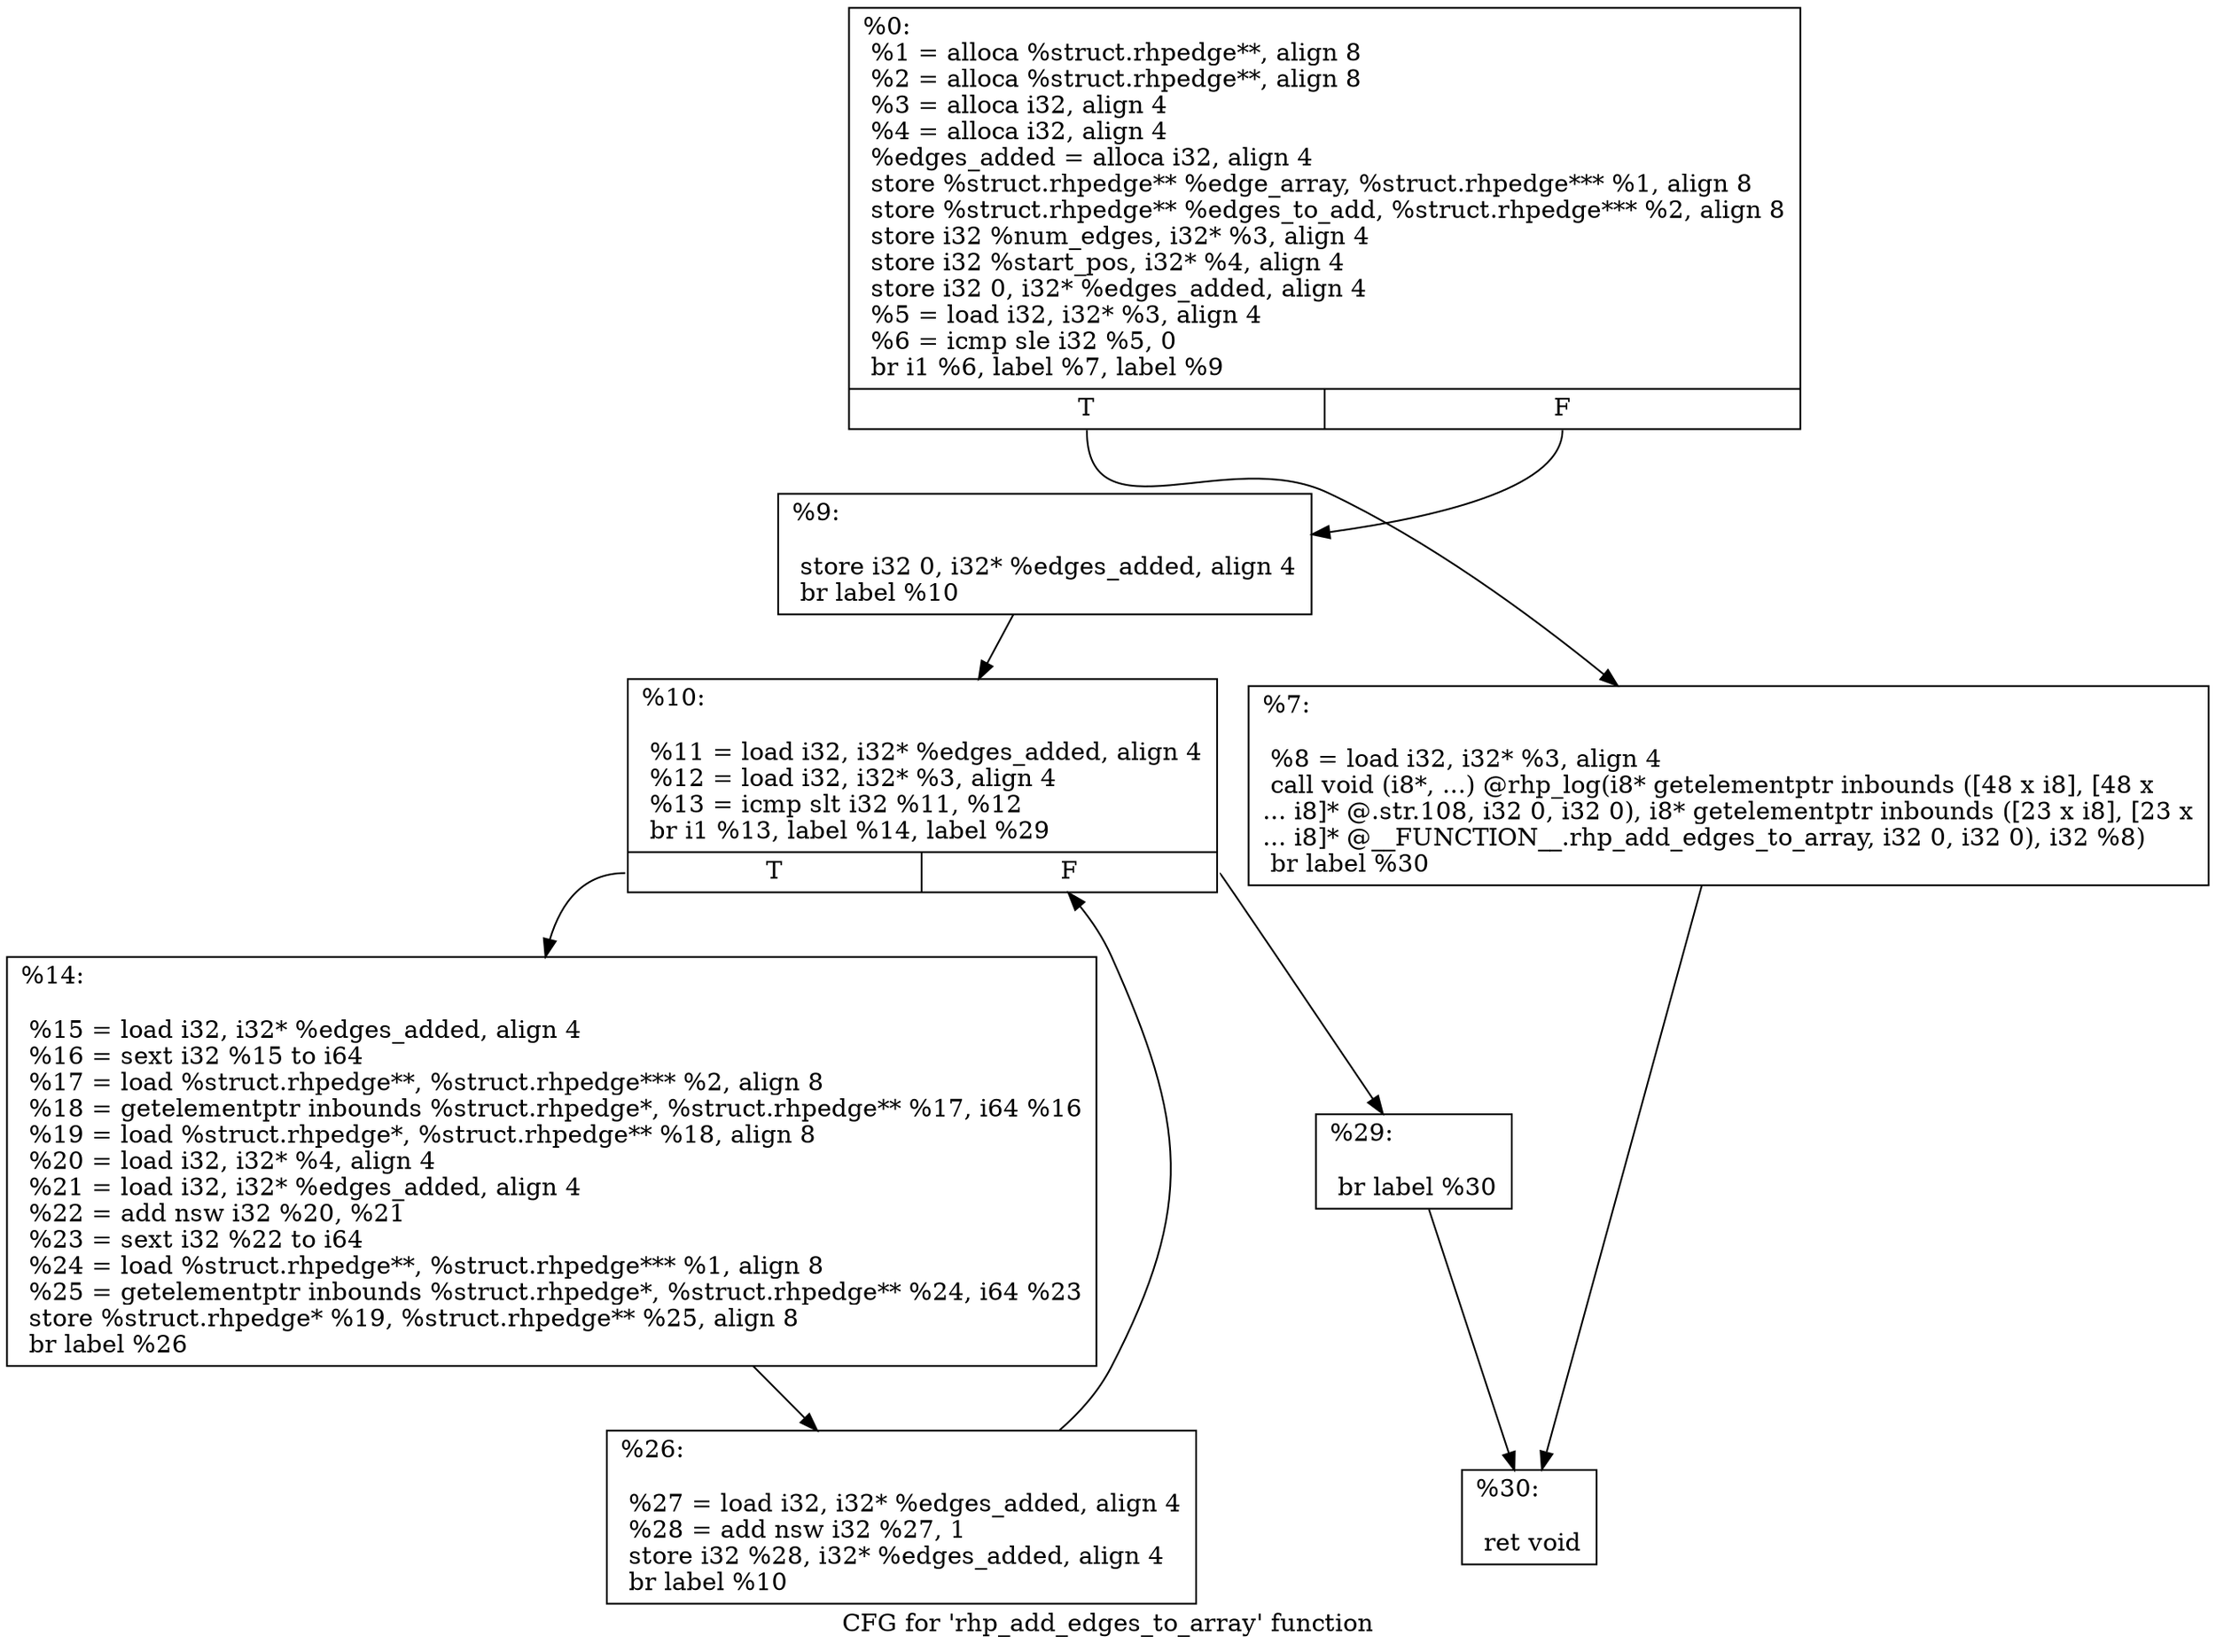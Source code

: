 digraph "CFG for 'rhp_add_edges_to_array' function" {
	label="CFG for 'rhp_add_edges_to_array' function";

	Node0x1a8ab00 [shape=record,label="{%0:\l  %1 = alloca %struct.rhpedge**, align 8\l  %2 = alloca %struct.rhpedge**, align 8\l  %3 = alloca i32, align 4\l  %4 = alloca i32, align 4\l  %edges_added = alloca i32, align 4\l  store %struct.rhpedge** %edge_array, %struct.rhpedge*** %1, align 8\l  store %struct.rhpedge** %edges_to_add, %struct.rhpedge*** %2, align 8\l  store i32 %num_edges, i32* %3, align 4\l  store i32 %start_pos, i32* %4, align 4\l  store i32 0, i32* %edges_added, align 4\l  %5 = load i32, i32* %3, align 4\l  %6 = icmp sle i32 %5, 0\l  br i1 %6, label %7, label %9\l|{<s0>T|<s1>F}}"];
	Node0x1a8ab00:s0 -> Node0x1a8ab50;
	Node0x1a8ab00:s1 -> Node0x1a8aba0;
	Node0x1a8ab50 [shape=record,label="{%7:\l\l  %8 = load i32, i32* %3, align 4\l  call void (i8*, ...) @rhp_log(i8* getelementptr inbounds ([48 x i8], [48 x\l... i8]* @.str.108, i32 0, i32 0), i8* getelementptr inbounds ([23 x i8], [23 x\l... i8]* @__FUNCTION__.rhp_add_edges_to_array, i32 0, i32 0), i32 %8)\l  br label %30\l}"];
	Node0x1a8ab50 -> Node0x1a8ad30;
	Node0x1a8aba0 [shape=record,label="{%9:\l\l  store i32 0, i32* %edges_added, align 4\l  br label %10\l}"];
	Node0x1a8aba0 -> Node0x1a8abf0;
	Node0x1a8abf0 [shape=record,label="{%10:\l\l  %11 = load i32, i32* %edges_added, align 4\l  %12 = load i32, i32* %3, align 4\l  %13 = icmp slt i32 %11, %12\l  br i1 %13, label %14, label %29\l|{<s0>T|<s1>F}}"];
	Node0x1a8abf0:s0 -> Node0x1a8ac40;
	Node0x1a8abf0:s1 -> Node0x1a8ace0;
	Node0x1a8ac40 [shape=record,label="{%14:\l\l  %15 = load i32, i32* %edges_added, align 4\l  %16 = sext i32 %15 to i64\l  %17 = load %struct.rhpedge**, %struct.rhpedge*** %2, align 8\l  %18 = getelementptr inbounds %struct.rhpedge*, %struct.rhpedge** %17, i64 %16\l  %19 = load %struct.rhpedge*, %struct.rhpedge** %18, align 8\l  %20 = load i32, i32* %4, align 4\l  %21 = load i32, i32* %edges_added, align 4\l  %22 = add nsw i32 %20, %21\l  %23 = sext i32 %22 to i64\l  %24 = load %struct.rhpedge**, %struct.rhpedge*** %1, align 8\l  %25 = getelementptr inbounds %struct.rhpedge*, %struct.rhpedge** %24, i64 %23\l  store %struct.rhpedge* %19, %struct.rhpedge** %25, align 8\l  br label %26\l}"];
	Node0x1a8ac40 -> Node0x1a8ac90;
	Node0x1a8ac90 [shape=record,label="{%26:\l\l  %27 = load i32, i32* %edges_added, align 4\l  %28 = add nsw i32 %27, 1\l  store i32 %28, i32* %edges_added, align 4\l  br label %10\l}"];
	Node0x1a8ac90 -> Node0x1a8abf0;
	Node0x1a8ace0 [shape=record,label="{%29:\l\l  br label %30\l}"];
	Node0x1a8ace0 -> Node0x1a8ad30;
	Node0x1a8ad30 [shape=record,label="{%30:\l\l  ret void\l}"];
}
